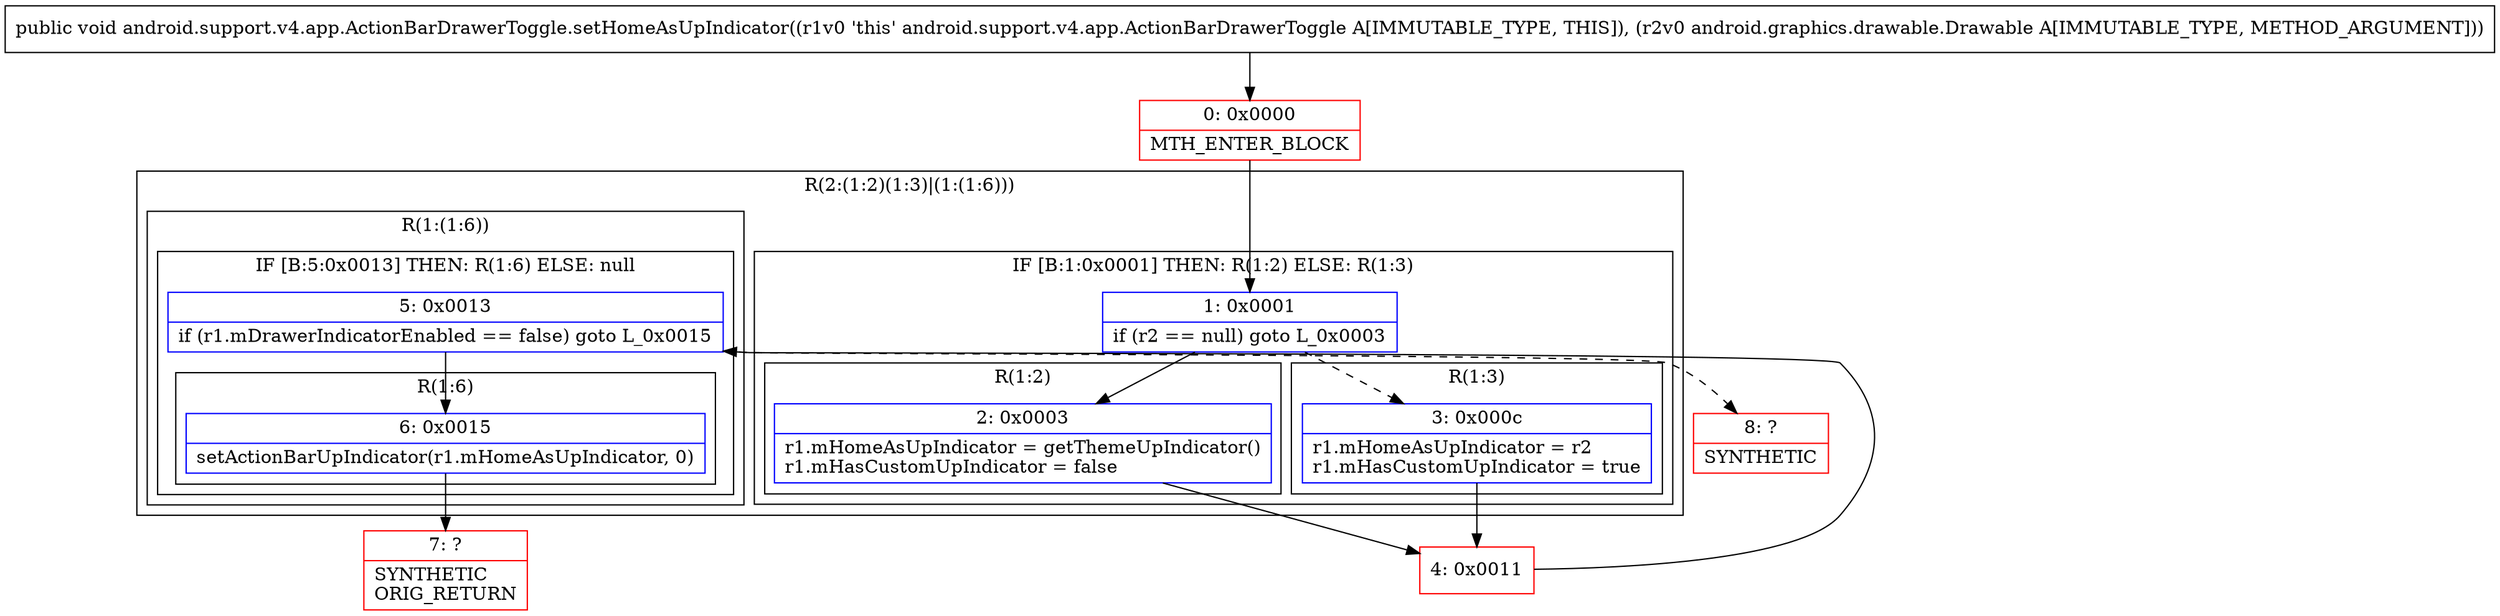 digraph "CFG forandroid.support.v4.app.ActionBarDrawerToggle.setHomeAsUpIndicator(Landroid\/graphics\/drawable\/Drawable;)V" {
subgraph cluster_Region_633190502 {
label = "R(2:(1:2)(1:3)|(1:(1:6)))";
node [shape=record,color=blue];
subgraph cluster_IfRegion_1127862415 {
label = "IF [B:1:0x0001] THEN: R(1:2) ELSE: R(1:3)";
node [shape=record,color=blue];
Node_1 [shape=record,label="{1\:\ 0x0001|if (r2 == null) goto L_0x0003\l}"];
subgraph cluster_Region_1132619651 {
label = "R(1:2)";
node [shape=record,color=blue];
Node_2 [shape=record,label="{2\:\ 0x0003|r1.mHomeAsUpIndicator = getThemeUpIndicator()\lr1.mHasCustomUpIndicator = false\l}"];
}
subgraph cluster_Region_1771572275 {
label = "R(1:3)";
node [shape=record,color=blue];
Node_3 [shape=record,label="{3\:\ 0x000c|r1.mHomeAsUpIndicator = r2\lr1.mHasCustomUpIndicator = true\l}"];
}
}
subgraph cluster_Region_556722158 {
label = "R(1:(1:6))";
node [shape=record,color=blue];
subgraph cluster_IfRegion_740226796 {
label = "IF [B:5:0x0013] THEN: R(1:6) ELSE: null";
node [shape=record,color=blue];
Node_5 [shape=record,label="{5\:\ 0x0013|if (r1.mDrawerIndicatorEnabled == false) goto L_0x0015\l}"];
subgraph cluster_Region_2096112275 {
label = "R(1:6)";
node [shape=record,color=blue];
Node_6 [shape=record,label="{6\:\ 0x0015|setActionBarUpIndicator(r1.mHomeAsUpIndicator, 0)\l}"];
}
}
}
}
Node_0 [shape=record,color=red,label="{0\:\ 0x0000|MTH_ENTER_BLOCK\l}"];
Node_4 [shape=record,color=red,label="{4\:\ 0x0011}"];
Node_7 [shape=record,color=red,label="{7\:\ ?|SYNTHETIC\lORIG_RETURN\l}"];
Node_8 [shape=record,color=red,label="{8\:\ ?|SYNTHETIC\l}"];
MethodNode[shape=record,label="{public void android.support.v4.app.ActionBarDrawerToggle.setHomeAsUpIndicator((r1v0 'this' android.support.v4.app.ActionBarDrawerToggle A[IMMUTABLE_TYPE, THIS]), (r2v0 android.graphics.drawable.Drawable A[IMMUTABLE_TYPE, METHOD_ARGUMENT])) }"];
MethodNode -> Node_0;
Node_1 -> Node_2;
Node_1 -> Node_3[style=dashed];
Node_2 -> Node_4;
Node_3 -> Node_4;
Node_5 -> Node_6;
Node_5 -> Node_8[style=dashed];
Node_6 -> Node_7;
Node_0 -> Node_1;
Node_4 -> Node_5;
}

